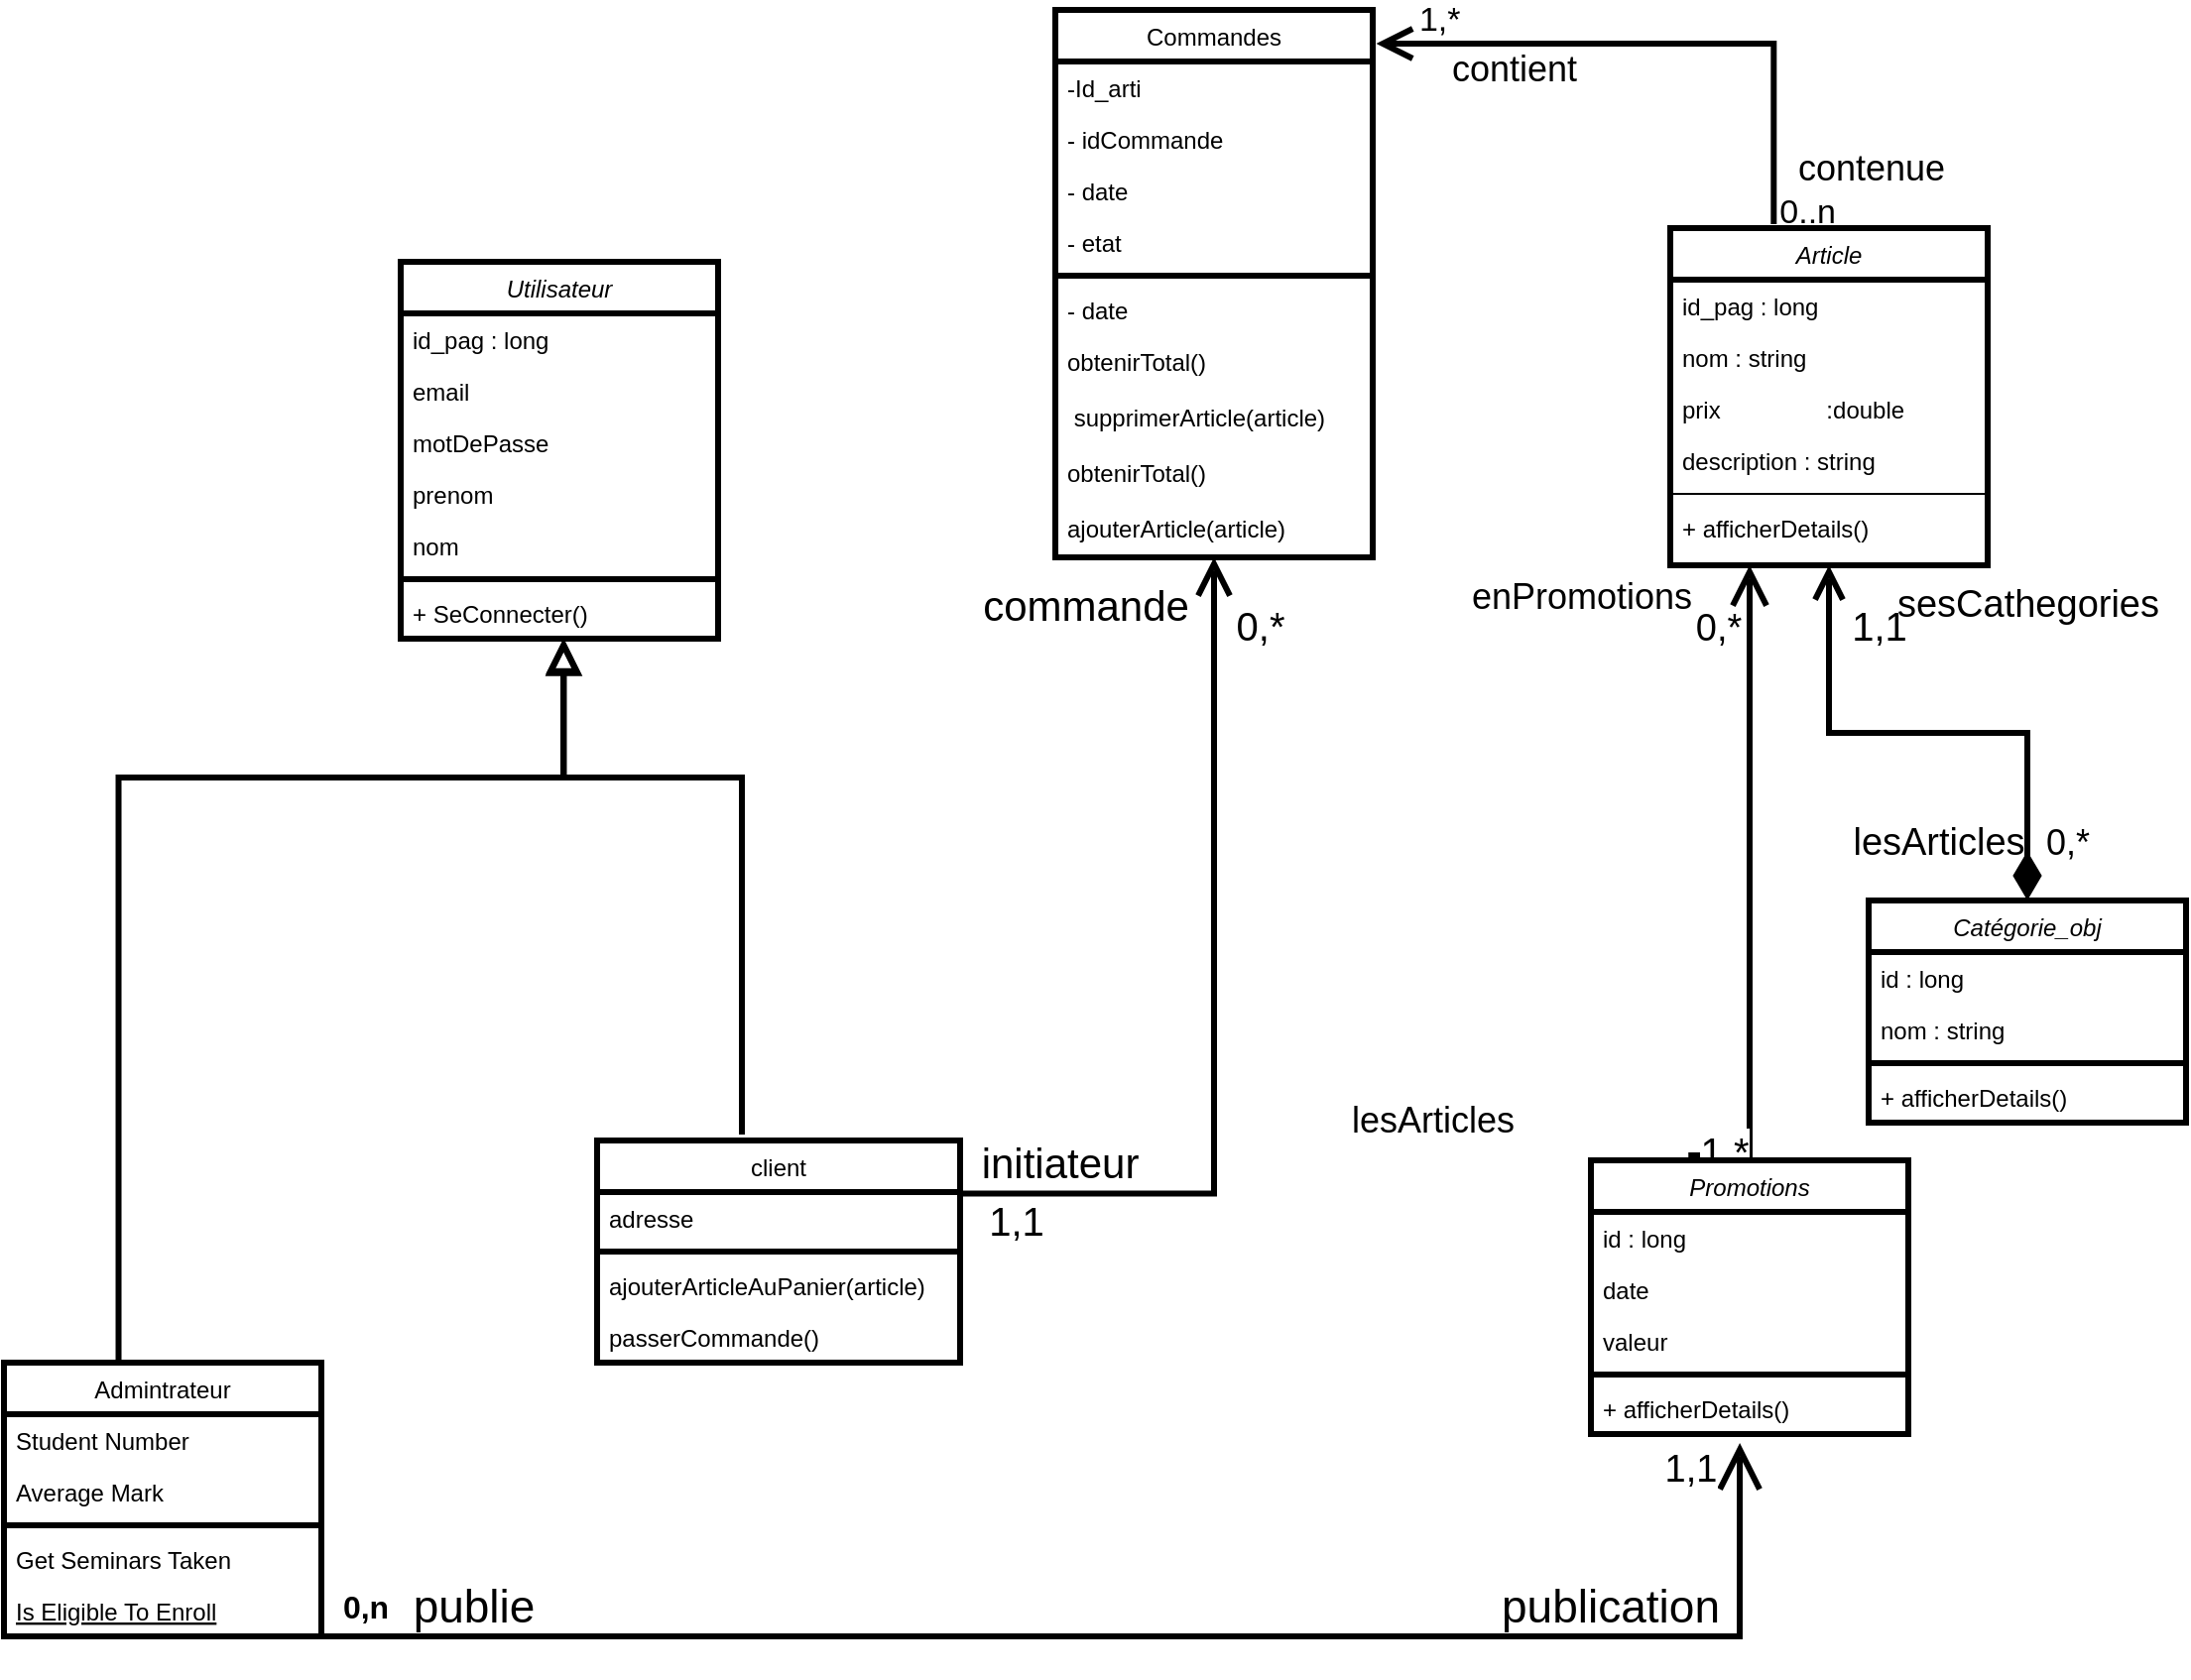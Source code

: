 <mxfile version="21.8.2" type="github">
  <diagram id="C5RBs43oDa-KdzZeNtuy" name="Page-1">
    <mxGraphModel dx="2022" dy="663" grid="1" gridSize="10" guides="1" tooltips="1" connect="1" arrows="1" fold="1" page="1" pageScale="1" pageWidth="827" pageHeight="1169" math="0" shadow="0">
      <root>
        <mxCell id="WIyWlLk6GJQsqaUBKTNV-0" />
        <mxCell id="WIyWlLk6GJQsqaUBKTNV-1" parent="WIyWlLk6GJQsqaUBKTNV-0" />
        <mxCell id="IVEILM5k7QO9TTiQjNUy-68" style="edgeStyle=orthogonalEdgeStyle;rounded=0;orthogonalLoop=1;jettySize=auto;html=1;exitX=0.25;exitY=1;exitDx=0;exitDy=0;entryX=0.307;entryY=-0.018;entryDx=0;entryDy=0;entryPerimeter=0;startArrow=open;startFill=0;endArrow=none;endFill=0;strokeWidth=3;endSize=14;sourcePerimeterSpacing=14;targetPerimeterSpacing=13;startSize=14;" parent="WIyWlLk6GJQsqaUBKTNV-1" source="zkfFHV4jXpPFQw0GAbJ--0" target="IVEILM5k7QO9TTiQjNUy-61" edge="1">
          <mxGeometry relative="1" as="geometry">
            <Array as="points">
              <mxPoint x="240" y="678" />
            </Array>
          </mxGeometry>
        </mxCell>
        <mxCell id="IVEILM5k7QO9TTiQjNUy-87" value="&lt;font style=&quot;font-size: 19px;&quot;&gt;0,*&lt;/font&gt;" style="edgeLabel;html=1;align=center;verticalAlign=middle;resizable=0;points=[];labelBackgroundColor=none;" parent="IVEILM5k7QO9TTiQjNUy-68" vertex="1" connectable="0">
          <mxGeometry x="-0.856" y="1" relative="1" as="geometry">
            <mxPoint x="-17" y="8" as="offset" />
          </mxGeometry>
        </mxCell>
        <mxCell id="IVEILM5k7QO9TTiQjNUy-89" value="&lt;span style=&quot;font-size: 20px;&quot;&gt;1,*&lt;/span&gt;" style="edgeLabel;html=1;align=center;verticalAlign=middle;resizable=0;points=[];" parent="IVEILM5k7QO9TTiQjNUy-68" vertex="1" connectable="0">
          <mxGeometry x="0.97" y="2" relative="1" as="geometry">
            <mxPoint x="13" y="-5" as="offset" />
          </mxGeometry>
        </mxCell>
        <mxCell id="zkfFHV4jXpPFQw0GAbJ--0" value="Article" style="swimlane;fontStyle=2;align=center;verticalAlign=top;childLayout=stackLayout;horizontal=1;startSize=26;horizontalStack=0;resizeParent=1;resizeLast=0;collapsible=1;marginBottom=0;rounded=0;shadow=0;strokeWidth=3;" parent="WIyWlLk6GJQsqaUBKTNV-1" vertex="1">
          <mxGeometry x="200" y="210" width="160" height="170" as="geometry">
            <mxRectangle x="220" y="120" width="160" height="26" as="alternateBounds" />
          </mxGeometry>
        </mxCell>
        <mxCell id="zkfFHV4jXpPFQw0GAbJ--1" value="id_pag : long" style="text;align=left;verticalAlign=top;spacingLeft=4;spacingRight=4;overflow=hidden;rotatable=0;points=[[0,0.5],[1,0.5]];portConstraint=eastwest;" parent="zkfFHV4jXpPFQw0GAbJ--0" vertex="1">
          <mxGeometry y="26" width="160" height="26" as="geometry" />
        </mxCell>
        <mxCell id="IVEILM5k7QO9TTiQjNUy-1" value="nom : string" style="text;align=left;verticalAlign=top;spacingLeft=4;spacingRight=4;overflow=hidden;rotatable=0;points=[[0,0.5],[1,0.5]];portConstraint=eastwest;" parent="zkfFHV4jXpPFQw0GAbJ--0" vertex="1">
          <mxGeometry y="52" width="160" height="26" as="geometry" />
        </mxCell>
        <mxCell id="zkfFHV4jXpPFQw0GAbJ--2" value="prix                :double" style="text;align=left;verticalAlign=top;spacingLeft=4;spacingRight=4;overflow=hidden;rotatable=0;points=[[0,0.5],[1,0.5]];portConstraint=eastwest;rounded=0;shadow=0;html=0;" parent="zkfFHV4jXpPFQw0GAbJ--0" vertex="1">
          <mxGeometry y="78" width="160" height="26" as="geometry" />
        </mxCell>
        <mxCell id="zkfFHV4jXpPFQw0GAbJ--3" value="description : string" style="text;align=left;verticalAlign=top;spacingLeft=4;spacingRight=4;overflow=hidden;rotatable=0;points=[[0,0.5],[1,0.5]];portConstraint=eastwest;rounded=0;shadow=0;html=0;" parent="zkfFHV4jXpPFQw0GAbJ--0" vertex="1">
          <mxGeometry y="104" width="160" height="26" as="geometry" />
        </mxCell>
        <mxCell id="zkfFHV4jXpPFQw0GAbJ--4" value="" style="line;html=1;strokeWidth=1;align=left;verticalAlign=middle;spacingTop=-1;spacingLeft=3;spacingRight=3;rotatable=0;labelPosition=right;points=[];portConstraint=eastwest;" parent="zkfFHV4jXpPFQw0GAbJ--0" vertex="1">
          <mxGeometry y="130" width="160" height="8" as="geometry" />
        </mxCell>
        <mxCell id="zkfFHV4jXpPFQw0GAbJ--5" value="+ afficherDetails()" style="text;align=left;verticalAlign=top;spacingLeft=4;spacingRight=4;overflow=hidden;rotatable=0;points=[[0,0.5],[1,0.5]];portConstraint=eastwest;strokeWidth=3;" parent="zkfFHV4jXpPFQw0GAbJ--0" vertex="1">
          <mxGeometry y="138" width="160" height="26" as="geometry" />
        </mxCell>
        <mxCell id="zkfFHV4jXpPFQw0GAbJ--6" value="Admintrateur" style="swimlane;fontStyle=0;align=center;verticalAlign=top;childLayout=stackLayout;horizontal=1;startSize=26;horizontalStack=0;resizeParent=1;resizeLast=0;collapsible=1;marginBottom=0;rounded=0;shadow=0;strokeWidth=3;" parent="WIyWlLk6GJQsqaUBKTNV-1" vertex="1">
          <mxGeometry x="-640" y="782" width="160" height="138" as="geometry">
            <mxRectangle x="130" y="380" width="160" height="26" as="alternateBounds" />
          </mxGeometry>
        </mxCell>
        <mxCell id="zkfFHV4jXpPFQw0GAbJ--7" value="Student Number" style="text;align=left;verticalAlign=top;spacingLeft=4;spacingRight=4;overflow=hidden;rotatable=0;points=[[0,0.5],[1,0.5]];portConstraint=eastwest;" parent="zkfFHV4jXpPFQw0GAbJ--6" vertex="1">
          <mxGeometry y="26" width="160" height="26" as="geometry" />
        </mxCell>
        <mxCell id="zkfFHV4jXpPFQw0GAbJ--8" value="Average Mark" style="text;align=left;verticalAlign=top;spacingLeft=4;spacingRight=4;overflow=hidden;rotatable=0;points=[[0,0.5],[1,0.5]];portConstraint=eastwest;rounded=0;shadow=0;html=0;" parent="zkfFHV4jXpPFQw0GAbJ--6" vertex="1">
          <mxGeometry y="52" width="160" height="26" as="geometry" />
        </mxCell>
        <mxCell id="zkfFHV4jXpPFQw0GAbJ--9" value="" style="line;html=1;strokeWidth=3;align=left;verticalAlign=middle;spacingTop=-1;spacingLeft=3;spacingRight=3;rotatable=0;labelPosition=right;points=[];portConstraint=eastwest;" parent="zkfFHV4jXpPFQw0GAbJ--6" vertex="1">
          <mxGeometry y="78" width="160" height="8" as="geometry" />
        </mxCell>
        <mxCell id="zkfFHV4jXpPFQw0GAbJ--11" value="Get Seminars Taken" style="text;align=left;verticalAlign=top;spacingLeft=4;spacingRight=4;overflow=hidden;rotatable=0;points=[[0,0.5],[1,0.5]];portConstraint=eastwest;" parent="zkfFHV4jXpPFQw0GAbJ--6" vertex="1">
          <mxGeometry y="86" width="160" height="26" as="geometry" />
        </mxCell>
        <mxCell id="zkfFHV4jXpPFQw0GAbJ--10" value="Is Eligible To Enroll" style="text;align=left;verticalAlign=top;spacingLeft=4;spacingRight=4;overflow=hidden;rotatable=0;points=[[0,0.5],[1,0.5]];portConstraint=eastwest;fontStyle=4" parent="zkfFHV4jXpPFQw0GAbJ--6" vertex="1">
          <mxGeometry y="112" width="160" height="26" as="geometry" />
        </mxCell>
        <mxCell id="zkfFHV4jXpPFQw0GAbJ--12" value="" style="endArrow=block;endSize=11;endFill=0;shadow=0;strokeWidth=3;rounded=0;edgeStyle=elbowEdgeStyle;elbow=vertical;exitX=0.361;exitY=-0.001;exitDx=0;exitDy=0;exitPerimeter=0;" parent="WIyWlLk6GJQsqaUBKTNV-1" source="zkfFHV4jXpPFQw0GAbJ--6" edge="1">
          <mxGeometry width="160" relative="1" as="geometry">
            <mxPoint x="-560.0" y="673.274" as="sourcePoint" />
            <mxPoint x="-357.76" y="417" as="targetPoint" />
            <Array as="points">
              <mxPoint x="-417.76" y="487" />
            </Array>
          </mxGeometry>
        </mxCell>
        <mxCell id="zkfFHV4jXpPFQw0GAbJ--13" value="client" style="swimlane;fontStyle=0;align=center;verticalAlign=top;childLayout=stackLayout;horizontal=1;startSize=26;horizontalStack=0;resizeParent=1;resizeLast=0;collapsible=1;marginBottom=0;rounded=0;shadow=0;strokeWidth=3;" parent="WIyWlLk6GJQsqaUBKTNV-1" vertex="1">
          <mxGeometry x="-341" y="670" width="183" height="112" as="geometry">
            <mxRectangle x="340" y="380" width="170" height="26" as="alternateBounds" />
          </mxGeometry>
        </mxCell>
        <mxCell id="zkfFHV4jXpPFQw0GAbJ--14" value="adresse" style="text;align=left;verticalAlign=top;spacingLeft=4;spacingRight=4;overflow=hidden;rotatable=0;points=[[0,0.5],[1,0.5]];portConstraint=eastwest;" parent="zkfFHV4jXpPFQw0GAbJ--13" vertex="1">
          <mxGeometry y="26" width="183" height="26" as="geometry" />
        </mxCell>
        <mxCell id="zkfFHV4jXpPFQw0GAbJ--15" value="" style="line;html=1;strokeWidth=3;align=left;verticalAlign=middle;spacingTop=-1;spacingLeft=3;spacingRight=3;rotatable=0;labelPosition=right;points=[];portConstraint=eastwest;" parent="zkfFHV4jXpPFQw0GAbJ--13" vertex="1">
          <mxGeometry y="52" width="183" height="8" as="geometry" />
        </mxCell>
        <mxCell id="IVEILM5k7QO9TTiQjNUy-25" value="ajouterArticleAuPanier(article)" style="text;align=left;verticalAlign=top;spacingLeft=4;spacingRight=4;overflow=hidden;rotatable=0;points=[[0,0.5],[1,0.5]];portConstraint=eastwest;" parent="zkfFHV4jXpPFQw0GAbJ--13" vertex="1">
          <mxGeometry y="60" width="183" height="26" as="geometry" />
        </mxCell>
        <mxCell id="IVEILM5k7QO9TTiQjNUy-27" value="passerCommande()" style="text;align=left;verticalAlign=top;spacingLeft=4;spacingRight=4;overflow=hidden;rotatable=0;points=[[0,0.5],[1,0.5]];portConstraint=eastwest;" parent="zkfFHV4jXpPFQw0GAbJ--13" vertex="1">
          <mxGeometry y="86" width="183" height="26" as="geometry" />
        </mxCell>
        <mxCell id="zkfFHV4jXpPFQw0GAbJ--16" value="" style="endArrow=block;endSize=10;endFill=0;shadow=0;strokeWidth=3;rounded=0;edgeStyle=elbowEdgeStyle;elbow=vertical;" parent="WIyWlLk6GJQsqaUBKTNV-1" edge="1">
          <mxGeometry width="160" relative="1" as="geometry">
            <mxPoint x="-268.0" y="667" as="sourcePoint" />
            <mxPoint x="-358" y="417" as="targetPoint" />
            <Array as="points">
              <mxPoint x="-268" y="487" />
            </Array>
          </mxGeometry>
        </mxCell>
        <mxCell id="zkfFHV4jXpPFQw0GAbJ--26" value="" style="endArrow=open;shadow=0;strokeWidth=3;rounded=0;endFill=1;edgeStyle=elbowEdgeStyle;elbow=vertical;entryX=1.011;entryY=0.062;entryDx=0;entryDy=0;entryPerimeter=0;exitX=0.326;exitY=-0.012;exitDx=0;exitDy=0;exitPerimeter=0;endSize=12;" parent="WIyWlLk6GJQsqaUBKTNV-1" source="zkfFHV4jXpPFQw0GAbJ--0" target="IVEILM5k7QO9TTiQjNUy-3" edge="1">
          <mxGeometry x="0.5" y="41" relative="1" as="geometry">
            <mxPoint x="302.08" y="227" as="sourcePoint" />
            <mxPoint x="40.8" y="116.182" as="targetPoint" />
            <mxPoint x="-40" y="32" as="offset" />
            <Array as="points">
              <mxPoint x="302.08" y="117" />
              <mxPoint x="2.08" y="27" />
              <mxPoint x="242.08" y="-18" />
            </Array>
          </mxGeometry>
        </mxCell>
        <mxCell id="zkfFHV4jXpPFQw0GAbJ--27" value="0..n" style="resizable=0;align=left;verticalAlign=bottom;labelBackgroundColor=none;fontSize=17;" parent="zkfFHV4jXpPFQw0GAbJ--26" connectable="0" vertex="1">
          <mxGeometry x="-1" relative="1" as="geometry">
            <mxPoint x="1" y="4" as="offset" />
          </mxGeometry>
        </mxCell>
        <mxCell id="zkfFHV4jXpPFQw0GAbJ--28" value="1,*" style="resizable=0;align=right;verticalAlign=bottom;labelBackgroundColor=none;fontSize=17;" parent="zkfFHV4jXpPFQw0GAbJ--26" connectable="0" vertex="1">
          <mxGeometry x="1" relative="1" as="geometry">
            <mxPoint x="44" y="-2" as="offset" />
          </mxGeometry>
        </mxCell>
        <mxCell id="zkfFHV4jXpPFQw0GAbJ--29" value="&lt;font style=&quot;font-size: 18px;&quot;&gt;contient&lt;/font&gt;" style="text;html=1;resizable=0;points=[];;align=center;verticalAlign=middle;labelBackgroundColor=none;rounded=0;shadow=0;strokeWidth=1;fontSize=12;" parent="zkfFHV4jXpPFQw0GAbJ--26" vertex="1" connectable="0">
          <mxGeometry x="0.5" y="49" relative="1" as="geometry">
            <mxPoint x="-4" y="-36" as="offset" />
          </mxGeometry>
        </mxCell>
        <mxCell id="3nF1igo2PboqUOfNpfKJ-6" value="&lt;span style=&quot;font-size: 18px;&quot;&gt;contenue&lt;/span&gt;" style="text;html=1;resizable=0;points=[];;align=center;verticalAlign=middle;labelBackgroundColor=none;rounded=0;shadow=0;strokeWidth=1;fontSize=12;" vertex="1" connectable="0" parent="zkfFHV4jXpPFQw0GAbJ--26">
          <mxGeometry x="0.5" y="49" relative="1" as="geometry">
            <mxPoint x="176" y="14" as="offset" />
          </mxGeometry>
        </mxCell>
        <mxCell id="IVEILM5k7QO9TTiQjNUy-3" value="Commandes" style="swimlane;fontStyle=0;align=center;verticalAlign=top;childLayout=stackLayout;horizontal=1;startSize=26;horizontalStack=0;resizeParent=1;resizeLast=0;collapsible=1;marginBottom=0;rounded=0;shadow=0;strokeWidth=3;" parent="WIyWlLk6GJQsqaUBKTNV-1" vertex="1">
          <mxGeometry x="-110" y="100" width="160" height="276" as="geometry">
            <mxRectangle x="550" y="140" width="160" height="26" as="alternateBounds" />
          </mxGeometry>
        </mxCell>
        <mxCell id="IVEILM5k7QO9TTiQjNUy-4" value="-Id_arti" style="text;align=left;verticalAlign=top;spacingLeft=4;spacingRight=4;overflow=hidden;rotatable=0;points=[[0,0.5],[1,0.5]];portConstraint=eastwest;" parent="IVEILM5k7QO9TTiQjNUy-3" vertex="1">
          <mxGeometry y="26" width="160" height="26" as="geometry" />
        </mxCell>
        <mxCell id="IVEILM5k7QO9TTiQjNUy-5" value="- idCommande" style="text;align=left;verticalAlign=top;spacingLeft=4;spacingRight=4;overflow=hidden;rotatable=0;points=[[0,0.5],[1,0.5]];portConstraint=eastwest;rounded=0;shadow=0;html=0;" parent="IVEILM5k7QO9TTiQjNUy-3" vertex="1">
          <mxGeometry y="52" width="160" height="26" as="geometry" />
        </mxCell>
        <mxCell id="IVEILM5k7QO9TTiQjNUy-67" value="- date" style="text;align=left;verticalAlign=top;spacingLeft=4;spacingRight=4;overflow=hidden;rotatable=0;points=[[0,0.5],[1,0.5]];portConstraint=eastwest;rounded=0;shadow=0;html=0;" parent="IVEILM5k7QO9TTiQjNUy-3" vertex="1">
          <mxGeometry y="78" width="160" height="26" as="geometry" />
        </mxCell>
        <mxCell id="IVEILM5k7QO9TTiQjNUy-9" value="- etat" style="text;align=left;verticalAlign=top;spacingLeft=4;spacingRight=4;overflow=hidden;rotatable=0;points=[[0,0.5],[1,0.5]];portConstraint=eastwest;rounded=0;shadow=0;html=0;" parent="IVEILM5k7QO9TTiQjNUy-3" vertex="1">
          <mxGeometry y="104" width="160" height="26" as="geometry" />
        </mxCell>
        <mxCell id="IVEILM5k7QO9TTiQjNUy-6" value="" style="line;html=1;strokeWidth=3;align=left;verticalAlign=middle;spacingTop=-1;spacingLeft=3;spacingRight=3;rotatable=0;labelPosition=right;points=[];portConstraint=eastwest;" parent="IVEILM5k7QO9TTiQjNUy-3" vertex="1">
          <mxGeometry y="130" width="160" height="8" as="geometry" />
        </mxCell>
        <mxCell id="IVEILM5k7QO9TTiQjNUy-66" value="- date" style="text;align=left;verticalAlign=top;spacingLeft=4;spacingRight=4;overflow=hidden;rotatable=0;points=[[0,0.5],[1,0.5]];portConstraint=eastwest;rounded=0;shadow=0;html=0;" parent="IVEILM5k7QO9TTiQjNUy-3" vertex="1">
          <mxGeometry y="138" width="160" height="26" as="geometry" />
        </mxCell>
        <mxCell id="IVEILM5k7QO9TTiQjNUy-7" value="obtenirTotal()&#xa; " style="text;align=left;verticalAlign=top;spacingLeft=4;spacingRight=4;overflow=hidden;rotatable=0;points=[[0,0.5],[1,0.5]];portConstraint=eastwest;" parent="IVEILM5k7QO9TTiQjNUy-3" vertex="1">
          <mxGeometry y="164" width="160" height="28" as="geometry" />
        </mxCell>
        <mxCell id="IVEILM5k7QO9TTiQjNUy-11" value=" supprimerArticle(article)&#xa;    " style="text;align=left;verticalAlign=top;spacingLeft=4;spacingRight=4;overflow=hidden;rotatable=0;points=[[0,0.5],[1,0.5]];portConstraint=eastwest;" parent="IVEILM5k7QO9TTiQjNUy-3" vertex="1">
          <mxGeometry y="192" width="160" height="28" as="geometry" />
        </mxCell>
        <mxCell id="IVEILM5k7QO9TTiQjNUy-13" value="obtenirTotal()" style="text;align=left;verticalAlign=top;spacingLeft=4;spacingRight=4;overflow=hidden;rotatable=0;points=[[0,0.5],[1,0.5]];portConstraint=eastwest;" parent="IVEILM5k7QO9TTiQjNUy-3" vertex="1">
          <mxGeometry y="220" width="160" height="28" as="geometry" />
        </mxCell>
        <mxCell id="IVEILM5k7QO9TTiQjNUy-14" value="ajouterArticle(article)" style="text;align=left;verticalAlign=top;spacingLeft=4;spacingRight=4;overflow=hidden;rotatable=0;points=[[0,0.5],[1,0.5]];portConstraint=eastwest;" parent="IVEILM5k7QO9TTiQjNUy-3" vertex="1">
          <mxGeometry y="248" width="160" height="28" as="geometry" />
        </mxCell>
        <mxCell id="IVEILM5k7QO9TTiQjNUy-15" value="Utilisateur" style="swimlane;fontStyle=2;align=center;verticalAlign=top;childLayout=stackLayout;horizontal=1;startSize=26;horizontalStack=0;resizeParent=1;resizeLast=0;collapsible=1;marginBottom=0;rounded=0;shadow=0;strokeWidth=3;" parent="WIyWlLk6GJQsqaUBKTNV-1" vertex="1">
          <mxGeometry x="-440" y="227" width="160" height="190" as="geometry">
            <mxRectangle x="220" y="120" width="160" height="26" as="alternateBounds" />
          </mxGeometry>
        </mxCell>
        <mxCell id="IVEILM5k7QO9TTiQjNUy-16" value="id_pag : long" style="text;align=left;verticalAlign=top;spacingLeft=4;spacingRight=4;overflow=hidden;rotatable=0;points=[[0,0.5],[1,0.5]];portConstraint=eastwest;" parent="IVEILM5k7QO9TTiQjNUy-15" vertex="1">
          <mxGeometry y="26" width="160" height="26" as="geometry" />
        </mxCell>
        <mxCell id="IVEILM5k7QO9TTiQjNUy-17" value="email" style="text;align=left;verticalAlign=top;spacingLeft=4;spacingRight=4;overflow=hidden;rotatable=0;points=[[0,0.5],[1,0.5]];portConstraint=eastwest;" parent="IVEILM5k7QO9TTiQjNUy-15" vertex="1">
          <mxGeometry y="52" width="160" height="26" as="geometry" />
        </mxCell>
        <mxCell id="IVEILM5k7QO9TTiQjNUy-18" value="motDePasse" style="text;align=left;verticalAlign=top;spacingLeft=4;spacingRight=4;overflow=hidden;rotatable=0;points=[[0,0.5],[1,0.5]];portConstraint=eastwest;rounded=0;shadow=0;html=0;" parent="IVEILM5k7QO9TTiQjNUy-15" vertex="1">
          <mxGeometry y="78" width="160" height="26" as="geometry" />
        </mxCell>
        <mxCell id="IVEILM5k7QO9TTiQjNUy-28" value="prenom" style="text;align=left;verticalAlign=top;spacingLeft=4;spacingRight=4;overflow=hidden;rotatable=0;points=[[0,0.5],[1,0.5]];portConstraint=eastwest;rounded=0;shadow=0;html=0;" parent="IVEILM5k7QO9TTiQjNUy-15" vertex="1">
          <mxGeometry y="104" width="160" height="26" as="geometry" />
        </mxCell>
        <mxCell id="IVEILM5k7QO9TTiQjNUy-29" value="nom" style="text;align=left;verticalAlign=top;spacingLeft=4;spacingRight=4;overflow=hidden;rotatable=0;points=[[0,0.5],[1,0.5]];portConstraint=eastwest;rounded=0;shadow=0;html=0;" parent="IVEILM5k7QO9TTiQjNUy-15" vertex="1">
          <mxGeometry y="130" width="160" height="26" as="geometry" />
        </mxCell>
        <mxCell id="IVEILM5k7QO9TTiQjNUy-20" value="" style="line;html=1;strokeWidth=3;align=left;verticalAlign=middle;spacingTop=-1;spacingLeft=3;spacingRight=3;rotatable=0;labelPosition=right;points=[];portConstraint=eastwest;" parent="IVEILM5k7QO9TTiQjNUy-15" vertex="1">
          <mxGeometry y="156" width="160" height="8" as="geometry" />
        </mxCell>
        <mxCell id="IVEILM5k7QO9TTiQjNUy-21" value="+ SeConnecter()" style="text;align=left;verticalAlign=top;spacingLeft=4;spacingRight=4;overflow=hidden;rotatable=0;points=[[0,0.5],[1,0.5]];portConstraint=eastwest;" parent="IVEILM5k7QO9TTiQjNUy-15" vertex="1">
          <mxGeometry y="164" width="160" height="26" as="geometry" />
        </mxCell>
        <mxCell id="IVEILM5k7QO9TTiQjNUy-35" style="edgeStyle=orthogonalEdgeStyle;rounded=0;orthogonalLoop=1;jettySize=auto;html=1;exitX=1.002;exitY=0.027;exitDx=0;exitDy=0;exitPerimeter=0;strokeWidth=3;endSize=13;endArrow=open;endFill=0;" parent="WIyWlLk6GJQsqaUBKTNV-1" source="zkfFHV4jXpPFQw0GAbJ--14" target="IVEILM5k7QO9TTiQjNUy-3" edge="1">
          <mxGeometry relative="1" as="geometry">
            <Array as="points">
              <mxPoint x="-30" y="697" />
            </Array>
          </mxGeometry>
        </mxCell>
        <mxCell id="IVEILM5k7QO9TTiQjNUy-37" value="&lt;font style=&quot;font-size: 20px;&quot;&gt;1,1&lt;/font&gt;" style="edgeLabel;html=1;align=center;verticalAlign=middle;resizable=0;points=[];labelBackgroundColor=none;" parent="IVEILM5k7QO9TTiQjNUy-35" vertex="1" connectable="0">
          <mxGeometry x="-0.886" y="-1" relative="1" as="geometry">
            <mxPoint x="2" y="12" as="offset" />
          </mxGeometry>
        </mxCell>
        <mxCell id="IVEILM5k7QO9TTiQjNUy-38" value="&lt;font style=&quot;font-size: 20px;&quot;&gt;0,*&lt;br&gt;&lt;/font&gt;" style="edgeLabel;html=1;align=center;verticalAlign=middle;resizable=0;points=[];" parent="IVEILM5k7QO9TTiQjNUy-35" vertex="1" connectable="0">
          <mxGeometry x="-0.886" y="-1" relative="1" as="geometry">
            <mxPoint x="125" y="-288" as="offset" />
          </mxGeometry>
        </mxCell>
        <mxCell id="IVEILM5k7QO9TTiQjNUy-57" style="edgeStyle=orthogonalEdgeStyle;rounded=0;orthogonalLoop=1;jettySize=auto;html=1;exitX=0.5;exitY=0;exitDx=0;exitDy=0;entryX=0.5;entryY=1;entryDx=0;entryDy=0;startArrow=diamondThin;startFill=1;targetPerimeterSpacing=8;sourcePerimeterSpacing=4;endSize=11;startSize=16;endArrow=open;endFill=0;strokeWidth=3;" parent="WIyWlLk6GJQsqaUBKTNV-1" source="IVEILM5k7QO9TTiQjNUy-50" target="zkfFHV4jXpPFQw0GAbJ--0" edge="1">
          <mxGeometry relative="1" as="geometry" />
        </mxCell>
        <mxCell id="IVEILM5k7QO9TTiQjNUy-60" value="&lt;font style=&quot;font-size: 18px;&quot;&gt;0,*&lt;/font&gt;" style="edgeLabel;html=1;align=center;verticalAlign=middle;resizable=0;points=[];" parent="IVEILM5k7QO9TTiQjNUy-57" vertex="1" connectable="0">
          <mxGeometry x="-0.838" relative="1" as="geometry">
            <mxPoint x="20" y="-7" as="offset" />
          </mxGeometry>
        </mxCell>
        <mxCell id="IVEILM5k7QO9TTiQjNUy-50" value="Catégorie_obj&#xa;" style="swimlane;fontStyle=2;align=center;verticalAlign=top;childLayout=stackLayout;horizontal=1;startSize=26;horizontalStack=0;resizeParent=1;resizeLast=0;collapsible=1;marginBottom=0;rounded=0;shadow=0;strokeWidth=3;" parent="WIyWlLk6GJQsqaUBKTNV-1" vertex="1">
          <mxGeometry x="300" y="549" width="160" height="112" as="geometry">
            <mxRectangle x="220" y="120" width="160" height="26" as="alternateBounds" />
          </mxGeometry>
        </mxCell>
        <mxCell id="IVEILM5k7QO9TTiQjNUy-51" value="id : long" style="text;align=left;verticalAlign=top;spacingLeft=4;spacingRight=4;overflow=hidden;rotatable=0;points=[[0,0.5],[1,0.5]];portConstraint=eastwest;strokeWidth=3;" parent="IVEILM5k7QO9TTiQjNUy-50" vertex="1">
          <mxGeometry y="26" width="160" height="26" as="geometry" />
        </mxCell>
        <mxCell id="IVEILM5k7QO9TTiQjNUy-52" value="nom : string" style="text;align=left;verticalAlign=top;spacingLeft=4;spacingRight=4;overflow=hidden;rotatable=0;points=[[0,0.5],[1,0.5]];portConstraint=eastwest;" parent="IVEILM5k7QO9TTiQjNUy-50" vertex="1">
          <mxGeometry y="52" width="160" height="26" as="geometry" />
        </mxCell>
        <mxCell id="IVEILM5k7QO9TTiQjNUy-55" value="" style="line;html=1;strokeWidth=3;align=left;verticalAlign=middle;spacingTop=-1;spacingLeft=3;spacingRight=3;rotatable=0;labelPosition=right;points=[];portConstraint=eastwest;" parent="IVEILM5k7QO9TTiQjNUy-50" vertex="1">
          <mxGeometry y="78" width="160" height="8" as="geometry" />
        </mxCell>
        <mxCell id="IVEILM5k7QO9TTiQjNUy-56" value="+ afficherDetails()" style="text;align=left;verticalAlign=top;spacingLeft=4;spacingRight=4;overflow=hidden;rotatable=0;points=[[0,0.5],[1,0.5]];portConstraint=eastwest;strokeWidth=3;" parent="IVEILM5k7QO9TTiQjNUy-50" vertex="1">
          <mxGeometry y="86" width="160" height="26" as="geometry" />
        </mxCell>
        <mxCell id="IVEILM5k7QO9TTiQjNUy-58" value="sesCathegories" style="text;html=1;align=center;verticalAlign=middle;resizable=0;points=[];autosize=1;strokeColor=none;fillColor=none;fontSize=19;" parent="WIyWlLk6GJQsqaUBKTNV-1" vertex="1">
          <mxGeometry x="300" y="380" width="160" height="40" as="geometry" />
        </mxCell>
        <mxCell id="IVEILM5k7QO9TTiQjNUy-59" value="&lt;font style=&quot;font-size: 20px;&quot;&gt;1,1&lt;/font&gt;" style="text;html=1;align=center;verticalAlign=middle;resizable=0;points=[];autosize=1;strokeColor=none;fillColor=none;" parent="WIyWlLk6GJQsqaUBKTNV-1" vertex="1">
          <mxGeometry x="280" y="390" width="50" height="40" as="geometry" />
        </mxCell>
        <mxCell id="IVEILM5k7QO9TTiQjNUy-61" value="Promotions" style="swimlane;fontStyle=2;align=center;verticalAlign=top;childLayout=stackLayout;horizontal=1;startSize=26;horizontalStack=0;resizeParent=1;resizeLast=0;collapsible=1;marginBottom=0;rounded=0;shadow=0;strokeWidth=3;" parent="WIyWlLk6GJQsqaUBKTNV-1" vertex="1">
          <mxGeometry x="160" y="680" width="160" height="138" as="geometry">
            <mxRectangle x="220" y="120" width="160" height="26" as="alternateBounds" />
          </mxGeometry>
        </mxCell>
        <mxCell id="IVEILM5k7QO9TTiQjNUy-62" value="id : long" style="text;align=left;verticalAlign=top;spacingLeft=4;spacingRight=4;overflow=hidden;rotatable=0;points=[[0,0.5],[1,0.5]];portConstraint=eastwest;" parent="IVEILM5k7QO9TTiQjNUy-61" vertex="1">
          <mxGeometry y="26" width="160" height="26" as="geometry" />
        </mxCell>
        <mxCell id="IVEILM5k7QO9TTiQjNUy-72" value="date" style="text;align=left;verticalAlign=top;spacingLeft=4;spacingRight=4;overflow=hidden;rotatable=0;points=[[0,0.5],[1,0.5]];portConstraint=eastwest;" parent="IVEILM5k7QO9TTiQjNUy-61" vertex="1">
          <mxGeometry y="52" width="160" height="26" as="geometry" />
        </mxCell>
        <mxCell id="IVEILM5k7QO9TTiQjNUy-63" value="valeur" style="text;align=left;verticalAlign=top;spacingLeft=4;spacingRight=4;overflow=hidden;rotatable=0;points=[[0,0.5],[1,0.5]];portConstraint=eastwest;" parent="IVEILM5k7QO9TTiQjNUy-61" vertex="1">
          <mxGeometry y="78" width="160" height="26" as="geometry" />
        </mxCell>
        <mxCell id="IVEILM5k7QO9TTiQjNUy-64" value="" style="line;html=1;strokeWidth=3;align=left;verticalAlign=middle;spacingTop=-1;spacingLeft=3;spacingRight=3;rotatable=0;labelPosition=right;points=[];portConstraint=eastwest;" parent="IVEILM5k7QO9TTiQjNUy-61" vertex="1">
          <mxGeometry y="104" width="160" height="8" as="geometry" />
        </mxCell>
        <mxCell id="IVEILM5k7QO9TTiQjNUy-65" value="+ afficherDetails()" style="text;align=left;verticalAlign=top;spacingLeft=4;spacingRight=4;overflow=hidden;rotatable=0;points=[[0,0.5],[1,0.5]];portConstraint=eastwest;" parent="IVEILM5k7QO9TTiQjNUy-61" vertex="1">
          <mxGeometry y="112" width="160" height="26" as="geometry" />
        </mxCell>
        <mxCell id="IVEILM5k7QO9TTiQjNUy-71" value="enPromotions" style="text;html=1;align=center;verticalAlign=middle;resizable=0;points=[];autosize=1;strokeColor=none;fillColor=none;fontSize=18;" parent="WIyWlLk6GJQsqaUBKTNV-1" vertex="1">
          <mxGeometry x="90" y="376" width="130" height="40" as="geometry" />
        </mxCell>
        <mxCell id="IVEILM5k7QO9TTiQjNUy-73" style="edgeStyle=orthogonalEdgeStyle;rounded=0;orthogonalLoop=1;jettySize=auto;html=1;exitX=1;exitY=0.5;exitDx=0;exitDy=0;entryX=0.469;entryY=1.173;entryDx=0;entryDy=0;entryPerimeter=0;strokeWidth=3;endArrow=open;endFill=0;endSize=17;" parent="WIyWlLk6GJQsqaUBKTNV-1" source="zkfFHV4jXpPFQw0GAbJ--10" target="IVEILM5k7QO9TTiQjNUy-65" edge="1">
          <mxGeometry relative="1" as="geometry">
            <Array as="points">
              <mxPoint x="-480" y="920" />
              <mxPoint x="235" y="920" />
            </Array>
          </mxGeometry>
        </mxCell>
        <mxCell id="IVEILM5k7QO9TTiQjNUy-76" value="&lt;span style=&quot;font-size: 19px;&quot;&gt;1,1&lt;/span&gt;" style="edgeLabel;html=1;align=center;verticalAlign=middle;resizable=0;points=[];" parent="IVEILM5k7QO9TTiQjNUy-73" vertex="1" connectable="0">
          <mxGeometry x="0.948" y="-1" relative="1" as="geometry">
            <mxPoint x="-26" y="-8" as="offset" />
          </mxGeometry>
        </mxCell>
        <mxCell id="IVEILM5k7QO9TTiQjNUy-74" value="publie" style="text;html=1;strokeColor=none;fillColor=none;align=center;verticalAlign=middle;whiteSpace=wrap;rounded=0;fontSize=23;" parent="WIyWlLk6GJQsqaUBKTNV-1" vertex="1">
          <mxGeometry x="-433" y="890" width="60" height="30" as="geometry" />
        </mxCell>
        <mxCell id="MxAgiTuZO03PBCf7R5fU-2" value="&lt;font style=&quot;font-size: 16px;&quot;&gt;&lt;b&gt;0,n&lt;/b&gt;&lt;/font&gt;" style="text;html=1;align=center;verticalAlign=middle;resizable=0;points=[];autosize=1;strokeColor=none;fillColor=none;" parent="WIyWlLk6GJQsqaUBKTNV-1" vertex="1">
          <mxGeometry x="-483" y="890" width="50" height="30" as="geometry" />
        </mxCell>
        <mxCell id="3nF1igo2PboqUOfNpfKJ-3" value="&lt;font style=&quot;font-size: 21px;&quot;&gt;initiateur&lt;/font&gt;" style="text;html=1;align=center;verticalAlign=middle;resizable=0;points=[];autosize=1;strokeColor=none;fillColor=none;" vertex="1" parent="WIyWlLk6GJQsqaUBKTNV-1">
          <mxGeometry x="-158" y="661" width="100" height="40" as="geometry" />
        </mxCell>
        <mxCell id="3nF1igo2PboqUOfNpfKJ-4" value="publication" style="text;html=1;strokeColor=none;fillColor=none;align=center;verticalAlign=middle;whiteSpace=wrap;rounded=0;fontSize=23;" vertex="1" parent="WIyWlLk6GJQsqaUBKTNV-1">
          <mxGeometry x="140" y="890" width="60" height="30" as="geometry" />
        </mxCell>
        <mxCell id="3nF1igo2PboqUOfNpfKJ-5" value="&lt;font style=&quot;font-size: 21px;&quot;&gt;commande&lt;/font&gt;" style="text;html=1;align=center;verticalAlign=middle;resizable=0;points=[];autosize=1;strokeColor=none;fillColor=none;" vertex="1" parent="WIyWlLk6GJQsqaUBKTNV-1">
          <mxGeometry x="-160" y="380" width="130" height="40" as="geometry" />
        </mxCell>
        <mxCell id="3nF1igo2PboqUOfNpfKJ-7" value="lesArticles" style="text;html=1;align=center;verticalAlign=middle;resizable=0;points=[];autosize=1;strokeColor=none;fillColor=none;fontSize=19;" vertex="1" parent="WIyWlLk6GJQsqaUBKTNV-1">
          <mxGeometry x="280" y="500" width="110" height="40" as="geometry" />
        </mxCell>
        <mxCell id="3nF1igo2PboqUOfNpfKJ-9" value="lesArticles" style="text;html=1;align=center;verticalAlign=middle;resizable=0;points=[];autosize=1;strokeColor=none;fillColor=none;fontSize=18;" vertex="1" parent="WIyWlLk6GJQsqaUBKTNV-1">
          <mxGeometry x="25" y="640" width="110" height="40" as="geometry" />
        </mxCell>
      </root>
    </mxGraphModel>
  </diagram>
</mxfile>
